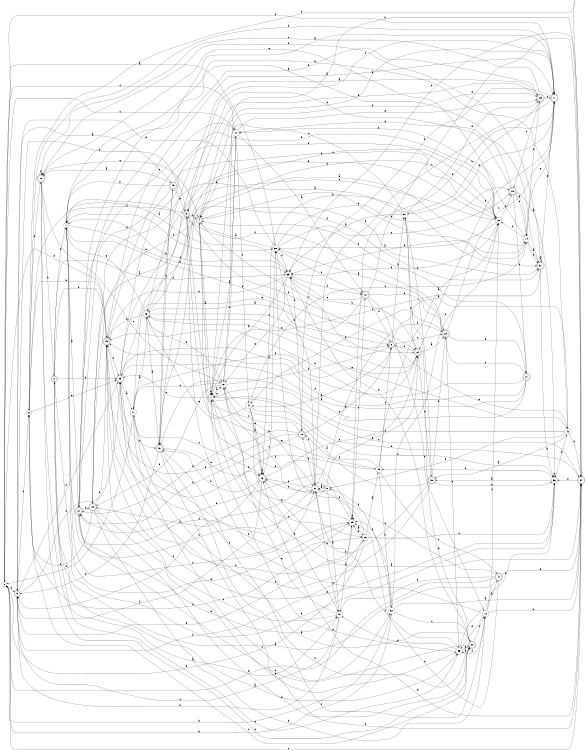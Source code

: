 digraph n41_1 {
__start0 [label="" shape="none"];

rankdir=LR;
size="8,5";

s0 [style="filled", color="black", fillcolor="white" shape="circle", label="0"];
s1 [style="filled", color="black", fillcolor="white" shape="circle", label="1"];
s2 [style="rounded,filled", color="black", fillcolor="white" shape="doublecircle", label="2"];
s3 [style="rounded,filled", color="black", fillcolor="white" shape="doublecircle", label="3"];
s4 [style="rounded,filled", color="black", fillcolor="white" shape="doublecircle", label="4"];
s5 [style="filled", color="black", fillcolor="white" shape="circle", label="5"];
s6 [style="filled", color="black", fillcolor="white" shape="circle", label="6"];
s7 [style="filled", color="black", fillcolor="white" shape="circle", label="7"];
s8 [style="rounded,filled", color="black", fillcolor="white" shape="doublecircle", label="8"];
s9 [style="rounded,filled", color="black", fillcolor="white" shape="doublecircle", label="9"];
s10 [style="rounded,filled", color="black", fillcolor="white" shape="doublecircle", label="10"];
s11 [style="filled", color="black", fillcolor="white" shape="circle", label="11"];
s12 [style="filled", color="black", fillcolor="white" shape="circle", label="12"];
s13 [style="rounded,filled", color="black", fillcolor="white" shape="doublecircle", label="13"];
s14 [style="filled", color="black", fillcolor="white" shape="circle", label="14"];
s15 [style="rounded,filled", color="black", fillcolor="white" shape="doublecircle", label="15"];
s16 [style="rounded,filled", color="black", fillcolor="white" shape="doublecircle", label="16"];
s17 [style="rounded,filled", color="black", fillcolor="white" shape="doublecircle", label="17"];
s18 [style="rounded,filled", color="black", fillcolor="white" shape="doublecircle", label="18"];
s19 [style="filled", color="black", fillcolor="white" shape="circle", label="19"];
s20 [style="rounded,filled", color="black", fillcolor="white" shape="doublecircle", label="20"];
s21 [style="rounded,filled", color="black", fillcolor="white" shape="doublecircle", label="21"];
s22 [style="rounded,filled", color="black", fillcolor="white" shape="doublecircle", label="22"];
s23 [style="rounded,filled", color="black", fillcolor="white" shape="doublecircle", label="23"];
s24 [style="rounded,filled", color="black", fillcolor="white" shape="doublecircle", label="24"];
s25 [style="filled", color="black", fillcolor="white" shape="circle", label="25"];
s26 [style="filled", color="black", fillcolor="white" shape="circle", label="26"];
s27 [style="rounded,filled", color="black", fillcolor="white" shape="doublecircle", label="27"];
s28 [style="rounded,filled", color="black", fillcolor="white" shape="doublecircle", label="28"];
s29 [style="filled", color="black", fillcolor="white" shape="circle", label="29"];
s30 [style="rounded,filled", color="black", fillcolor="white" shape="doublecircle", label="30"];
s31 [style="filled", color="black", fillcolor="white" shape="circle", label="31"];
s32 [style="filled", color="black", fillcolor="white" shape="circle", label="32"];
s33 [style="rounded,filled", color="black", fillcolor="white" shape="doublecircle", label="33"];
s34 [style="rounded,filled", color="black", fillcolor="white" shape="doublecircle", label="34"];
s35 [style="filled", color="black", fillcolor="white" shape="circle", label="35"];
s36 [style="filled", color="black", fillcolor="white" shape="circle", label="36"];
s37 [style="rounded,filled", color="black", fillcolor="white" shape="doublecircle", label="37"];
s38 [style="filled", color="black", fillcolor="white" shape="circle", label="38"];
s39 [style="filled", color="black", fillcolor="white" shape="circle", label="39"];
s40 [style="rounded,filled", color="black", fillcolor="white" shape="doublecircle", label="40"];
s41 [style="rounded,filled", color="black", fillcolor="white" shape="doublecircle", label="41"];
s42 [style="filled", color="black", fillcolor="white" shape="circle", label="42"];
s43 [style="filled", color="black", fillcolor="white" shape="circle", label="43"];
s44 [style="filled", color="black", fillcolor="white" shape="circle", label="44"];
s45 [style="rounded,filled", color="black", fillcolor="white" shape="doublecircle", label="45"];
s46 [style="filled", color="black", fillcolor="white" shape="circle", label="46"];
s47 [style="filled", color="black", fillcolor="white" shape="circle", label="47"];
s48 [style="filled", color="black", fillcolor="white" shape="circle", label="48"];
s49 [style="rounded,filled", color="black", fillcolor="white" shape="doublecircle", label="49"];
s50 [style="filled", color="black", fillcolor="white" shape="circle", label="50"];
s0 -> s38 [label="a"];
s0 -> s32 [label="b"];
s0 -> s44 [label="c"];
s0 -> s17 [label="d"];
s0 -> s34 [label="e"];
s0 -> s9 [label="f"];
s1 -> s19 [label="a"];
s1 -> s34 [label="b"];
s1 -> s26 [label="c"];
s1 -> s1 [label="d"];
s1 -> s33 [label="e"];
s1 -> s23 [label="f"];
s2 -> s35 [label="a"];
s2 -> s49 [label="b"];
s2 -> s35 [label="c"];
s2 -> s39 [label="d"];
s2 -> s33 [label="e"];
s2 -> s7 [label="f"];
s3 -> s15 [label="a"];
s3 -> s4 [label="b"];
s3 -> s17 [label="c"];
s3 -> s9 [label="d"];
s3 -> s43 [label="e"];
s3 -> s7 [label="f"];
s4 -> s1 [label="a"];
s4 -> s15 [label="b"];
s4 -> s24 [label="c"];
s4 -> s37 [label="d"];
s4 -> s29 [label="e"];
s4 -> s14 [label="f"];
s5 -> s48 [label="a"];
s5 -> s7 [label="b"];
s5 -> s9 [label="c"];
s5 -> s31 [label="d"];
s5 -> s24 [label="e"];
s5 -> s19 [label="f"];
s6 -> s39 [label="a"];
s6 -> s34 [label="b"];
s6 -> s20 [label="c"];
s6 -> s17 [label="d"];
s6 -> s33 [label="e"];
s6 -> s16 [label="f"];
s7 -> s21 [label="a"];
s7 -> s39 [label="b"];
s7 -> s38 [label="c"];
s7 -> s24 [label="d"];
s7 -> s29 [label="e"];
s7 -> s31 [label="f"];
s8 -> s50 [label="a"];
s8 -> s22 [label="b"];
s8 -> s22 [label="c"];
s8 -> s47 [label="d"];
s8 -> s42 [label="e"];
s8 -> s3 [label="f"];
s9 -> s45 [label="a"];
s9 -> s26 [label="b"];
s9 -> s6 [label="c"];
s9 -> s33 [label="d"];
s9 -> s29 [label="e"];
s9 -> s33 [label="f"];
s10 -> s46 [label="a"];
s10 -> s12 [label="b"];
s10 -> s39 [label="c"];
s10 -> s22 [label="d"];
s10 -> s34 [label="e"];
s10 -> s8 [label="f"];
s11 -> s46 [label="a"];
s11 -> s26 [label="b"];
s11 -> s13 [label="c"];
s11 -> s0 [label="d"];
s11 -> s8 [label="e"];
s11 -> s32 [label="f"];
s12 -> s41 [label="a"];
s12 -> s34 [label="b"];
s12 -> s3 [label="c"];
s12 -> s35 [label="d"];
s12 -> s35 [label="e"];
s12 -> s25 [label="f"];
s13 -> s13 [label="a"];
s13 -> s40 [label="b"];
s13 -> s38 [label="c"];
s13 -> s9 [label="d"];
s13 -> s24 [label="e"];
s13 -> s15 [label="f"];
s14 -> s37 [label="a"];
s14 -> s44 [label="b"];
s14 -> s25 [label="c"];
s14 -> s23 [label="d"];
s14 -> s39 [label="e"];
s14 -> s37 [label="f"];
s15 -> s37 [label="a"];
s15 -> s20 [label="b"];
s15 -> s35 [label="c"];
s15 -> s12 [label="d"];
s15 -> s6 [label="e"];
s15 -> s49 [label="f"];
s16 -> s48 [label="a"];
s16 -> s2 [label="b"];
s16 -> s4 [label="c"];
s16 -> s16 [label="d"];
s16 -> s19 [label="e"];
s16 -> s20 [label="f"];
s17 -> s4 [label="a"];
s17 -> s29 [label="b"];
s17 -> s31 [label="c"];
s17 -> s24 [label="d"];
s17 -> s14 [label="e"];
s17 -> s18 [label="f"];
s18 -> s8 [label="a"];
s18 -> s21 [label="b"];
s18 -> s4 [label="c"];
s18 -> s21 [label="d"];
s18 -> s49 [label="e"];
s18 -> s31 [label="f"];
s19 -> s44 [label="a"];
s19 -> s31 [label="b"];
s19 -> s1 [label="c"];
s19 -> s11 [label="d"];
s19 -> s15 [label="e"];
s19 -> s8 [label="f"];
s20 -> s11 [label="a"];
s20 -> s40 [label="b"];
s20 -> s21 [label="c"];
s20 -> s50 [label="d"];
s20 -> s39 [label="e"];
s20 -> s12 [label="f"];
s21 -> s17 [label="a"];
s21 -> s23 [label="b"];
s21 -> s44 [label="c"];
s21 -> s15 [label="d"];
s21 -> s48 [label="e"];
s21 -> s31 [label="f"];
s22 -> s38 [label="a"];
s22 -> s47 [label="b"];
s22 -> s17 [label="c"];
s22 -> s27 [label="d"];
s22 -> s35 [label="e"];
s22 -> s7 [label="f"];
s23 -> s46 [label="a"];
s23 -> s50 [label="b"];
s23 -> s28 [label="c"];
s23 -> s17 [label="d"];
s23 -> s16 [label="e"];
s23 -> s3 [label="f"];
s24 -> s22 [label="a"];
s24 -> s39 [label="b"];
s24 -> s30 [label="c"];
s24 -> s8 [label="d"];
s24 -> s46 [label="e"];
s24 -> s11 [label="f"];
s25 -> s38 [label="a"];
s25 -> s28 [label="b"];
s25 -> s3 [label="c"];
s25 -> s40 [label="d"];
s25 -> s16 [label="e"];
s25 -> s39 [label="f"];
s26 -> s43 [label="a"];
s26 -> s49 [label="b"];
s26 -> s36 [label="c"];
s26 -> s0 [label="d"];
s26 -> s31 [label="e"];
s26 -> s29 [label="f"];
s27 -> s33 [label="a"];
s27 -> s49 [label="b"];
s27 -> s22 [label="c"];
s27 -> s49 [label="d"];
s27 -> s40 [label="e"];
s27 -> s4 [label="f"];
s28 -> s36 [label="a"];
s28 -> s27 [label="b"];
s28 -> s14 [label="c"];
s28 -> s46 [label="d"];
s28 -> s7 [label="e"];
s28 -> s14 [label="f"];
s29 -> s26 [label="a"];
s29 -> s21 [label="b"];
s29 -> s10 [label="c"];
s29 -> s29 [label="d"];
s29 -> s1 [label="e"];
s29 -> s6 [label="f"];
s30 -> s19 [label="a"];
s30 -> s13 [label="b"];
s30 -> s36 [label="c"];
s30 -> s50 [label="d"];
s30 -> s33 [label="e"];
s30 -> s22 [label="f"];
s31 -> s42 [label="a"];
s31 -> s18 [label="b"];
s31 -> s13 [label="c"];
s31 -> s13 [label="d"];
s31 -> s5 [label="e"];
s31 -> s38 [label="f"];
s32 -> s34 [label="a"];
s32 -> s0 [label="b"];
s32 -> s20 [label="c"];
s32 -> s29 [label="d"];
s32 -> s25 [label="e"];
s32 -> s5 [label="f"];
s33 -> s11 [label="a"];
s33 -> s25 [label="b"];
s33 -> s40 [label="c"];
s33 -> s24 [label="d"];
s33 -> s25 [label="e"];
s33 -> s37 [label="f"];
s34 -> s1 [label="a"];
s34 -> s4 [label="b"];
s34 -> s3 [label="c"];
s34 -> s39 [label="d"];
s34 -> s13 [label="e"];
s34 -> s36 [label="f"];
s35 -> s20 [label="a"];
s35 -> s36 [label="b"];
s35 -> s1 [label="c"];
s35 -> s48 [label="d"];
s35 -> s20 [label="e"];
s35 -> s31 [label="f"];
s36 -> s30 [label="a"];
s36 -> s2 [label="b"];
s36 -> s36 [label="c"];
s36 -> s42 [label="d"];
s36 -> s49 [label="e"];
s36 -> s43 [label="f"];
s37 -> s37 [label="a"];
s37 -> s36 [label="b"];
s37 -> s1 [label="c"];
s37 -> s44 [label="d"];
s37 -> s17 [label="e"];
s37 -> s16 [label="f"];
s38 -> s4 [label="a"];
s38 -> s28 [label="b"];
s38 -> s28 [label="c"];
s38 -> s39 [label="d"];
s38 -> s9 [label="e"];
s38 -> s10 [label="f"];
s39 -> s1 [label="a"];
s39 -> s49 [label="b"];
s39 -> s7 [label="c"];
s39 -> s18 [label="d"];
s39 -> s19 [label="e"];
s39 -> s10 [label="f"];
s40 -> s14 [label="a"];
s40 -> s45 [label="b"];
s40 -> s12 [label="c"];
s40 -> s9 [label="d"];
s40 -> s13 [label="e"];
s40 -> s34 [label="f"];
s41 -> s2 [label="a"];
s41 -> s48 [label="b"];
s41 -> s29 [label="c"];
s41 -> s34 [label="d"];
s41 -> s0 [label="e"];
s41 -> s38 [label="f"];
s42 -> s30 [label="a"];
s42 -> s7 [label="b"];
s42 -> s1 [label="c"];
s42 -> s34 [label="d"];
s42 -> s46 [label="e"];
s42 -> s5 [label="f"];
s43 -> s25 [label="a"];
s43 -> s32 [label="b"];
s43 -> s8 [label="c"];
s43 -> s33 [label="d"];
s43 -> s41 [label="e"];
s43 -> s18 [label="f"];
s44 -> s10 [label="a"];
s44 -> s4 [label="b"];
s44 -> s0 [label="c"];
s44 -> s19 [label="d"];
s44 -> s23 [label="e"];
s44 -> s47 [label="f"];
s45 -> s16 [label="a"];
s45 -> s40 [label="b"];
s45 -> s25 [label="c"];
s45 -> s21 [label="d"];
s45 -> s3 [label="e"];
s45 -> s7 [label="f"];
s46 -> s40 [label="a"];
s46 -> s49 [label="b"];
s46 -> s8 [label="c"];
s46 -> s19 [label="d"];
s46 -> s7 [label="e"];
s46 -> s25 [label="f"];
s47 -> s13 [label="a"];
s47 -> s48 [label="b"];
s47 -> s14 [label="c"];
s47 -> s13 [label="d"];
s47 -> s46 [label="e"];
s47 -> s36 [label="f"];
s48 -> s29 [label="a"];
s48 -> s9 [label="b"];
s48 -> s49 [label="c"];
s48 -> s31 [label="d"];
s48 -> s19 [label="e"];
s48 -> s9 [label="f"];
s49 -> s17 [label="a"];
s49 -> s6 [label="b"];
s49 -> s29 [label="c"];
s49 -> s0 [label="d"];
s49 -> s25 [label="e"];
s49 -> s33 [label="f"];
s50 -> s39 [label="a"];
s50 -> s13 [label="b"];
s50 -> s1 [label="c"];
s50 -> s24 [label="d"];
s50 -> s23 [label="e"];
s50 -> s17 [label="f"];

}